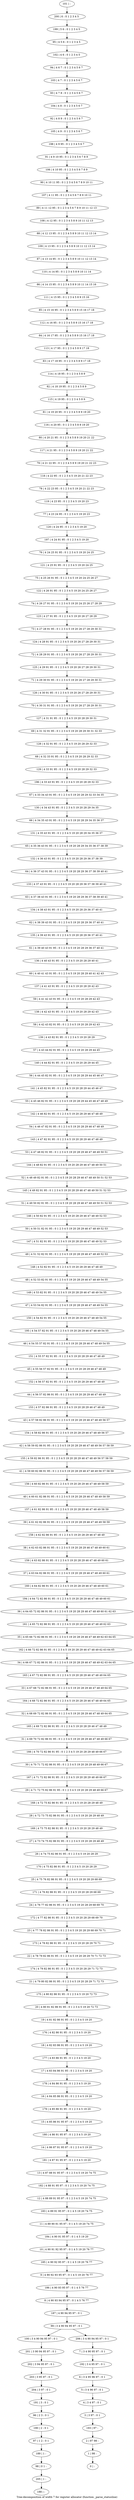 digraph G {
graph [label="Tree-decomposition of width 7 for register allocator (function _parse_statusline)"]
0[label="0 | : "];
1[label="1 | 98 : "];
2[label="2 | 97 98 : "];
3[label="3 | 3 97 : 0 1 "];
4[label="4 | 3 4 97 : 0 1 "];
5[label="5 | 3 4 96 97 : 0 1 "];
6[label="6 | 3 4 95 96 97 : 0 1 "];
7[label="7 | 3 4 90 95 97 : 0 1 "];
8[label="8 | 4 90 93 94 95 97 : 0 1 4 5 76 77 "];
9[label="9 | 4 90 92 93 95 97 : 0 1 4 5 19 20 76 77 "];
10[label="10 | 4 90 91 92 95 97 : 0 1 4 5 19 20 76 77 "];
11[label="11 | 4 89 90 91 95 97 : 0 1 4 5 19 20 74 75 "];
12[label="12 | 4 88 89 91 95 97 : 0 1 2 3 4 5 19 20 74 75 "];
13[label="13 | 4 87 88 91 95 97 : 0 1 2 3 4 5 19 20 74 75 "];
14[label="14 | 4 86 87 91 95 97 : 0 1 2 3 4 5 19 20 "];
15[label="15 | 4 85 86 91 95 97 : 0 1 2 3 4 5 19 20 "];
16[label="16 | 4 84 85 86 91 95 : 0 1 2 3 4 5 19 20 "];
17[label="17 | 4 83 84 86 91 95 : 0 1 2 3 4 5 19 20 "];
18[label="18 | 4 82 83 86 91 95 : 0 1 2 3 4 5 19 20 "];
19[label="19 | 4 81 82 86 91 95 : 0 1 2 3 4 5 19 20 "];
20[label="20 | 4 80 81 82 86 91 95 : 0 1 2 3 4 5 19 20 72 73 "];
21[label="21 | 4 79 80 82 86 91 95 : 0 1 2 3 4 5 19 20 28 29 71 72 73 "];
22[label="22 | 4 78 79 82 86 91 95 : 0 1 2 3 4 5 19 20 28 29 70 71 72 73 "];
23[label="23 | 4 77 78 82 86 91 95 : 0 1 2 3 4 5 19 20 28 29 68 69 70 71 "];
24[label="24 | 4 76 77 82 86 91 95 : 0 1 2 3 4 5 19 20 28 29 68 69 70 "];
25[label="25 | 4 75 76 82 86 91 95 : 0 1 2 3 4 5 19 20 28 29 68 69 "];
26[label="26 | 4 74 75 82 86 91 95 : 0 1 2 3 4 5 19 20 28 29 "];
27[label="27 | 4 73 74 75 82 86 91 95 : 0 1 2 3 4 5 19 20 28 29 48 49 "];
28[label="28 | 4 72 73 75 82 86 91 95 : 0 1 2 3 4 5 19 20 28 29 48 49 "];
29[label="29 | 4 71 72 75 82 86 91 95 : 0 1 2 3 4 5 19 20 28 29 48 49 66 67 "];
30[label="30 | 4 70 71 72 82 86 91 95 : 0 1 2 3 4 5 19 20 28 29 48 49 66 67 "];
31[label="31 | 4 69 70 72 82 86 91 95 : 0 1 2 3 4 5 19 20 28 29 46 47 48 49 66 67 "];
32[label="32 | 4 68 69 72 82 86 91 95 : 0 1 2 3 4 5 19 20 28 29 46 47 48 49 64 65 "];
33[label="33 | 4 67 68 72 82 86 91 95 : 0 1 2 3 4 5 19 20 28 29 46 47 48 49 64 65 "];
34[label="34 | 4 66 67 72 82 86 91 95 : 0 1 2 3 4 5 19 20 28 29 46 47 48 49 62 63 64 65 "];
35[label="35 | 4 65 66 72 82 86 91 95 : 0 1 2 3 4 5 19 20 28 29 46 47 48 49 62 63 64 65 "];
36[label="36 | 4 64 65 72 82 86 91 95 : 0 1 2 3 4 5 19 20 28 29 46 47 48 49 60 61 62 63 "];
37[label="37 | 4 63 64 82 86 91 95 : 0 1 2 3 4 5 19 20 28 29 46 47 48 49 60 61 "];
38[label="38 | 4 62 63 82 86 91 95 : 0 1 2 3 4 5 19 20 28 29 46 47 48 49 60 61 "];
39[label="39 | 4 61 62 82 86 91 95 : 0 1 2 3 4 5 19 20 28 29 46 47 48 49 58 59 "];
40[label="40 | 4 60 61 82 86 91 95 : 0 1 2 3 4 5 19 20 28 29 46 47 48 49 58 59 "];
41[label="41 | 4 59 60 82 86 91 95 : 0 1 2 3 4 5 19 20 28 29 46 47 48 49 56 57 58 59 "];
42[label="42 | 4 58 59 82 86 91 95 : 0 1 2 3 4 5 19 20 28 29 46 47 48 49 56 57 58 59 "];
43[label="43 | 4 57 58 82 86 91 95 : 0 1 2 3 4 5 19 20 28 29 46 47 48 49 56 57 "];
44[label="44 | 4 56 57 82 86 91 95 : 0 1 2 3 4 5 19 20 28 29 46 47 48 49 "];
45[label="45 | 4 55 56 57 82 91 95 : 0 1 2 3 4 5 19 20 28 29 46 47 48 49 "];
46[label="46 | 4 54 55 57 82 91 95 : 0 1 2 3 4 5 19 20 28 29 46 47 48 49 54 55 "];
47[label="47 | 4 53 54 82 91 95 : 0 1 2 3 4 5 19 20 28 29 46 47 48 49 54 55 "];
48[label="48 | 4 52 53 82 91 95 : 0 1 2 3 4 5 19 20 28 29 46 47 48 49 54 55 "];
49[label="49 | 4 51 52 82 91 95 : 0 1 2 3 4 5 19 20 28 29 46 47 48 49 52 53 "];
50[label="50 | 4 50 51 82 91 95 : 0 1 2 3 4 5 19 20 28 29 46 47 48 49 52 53 "];
51[label="51 | 4 49 50 82 91 95 : 0 1 2 3 4 5 19 20 28 29 46 47 48 49 50 51 52 53 "];
52[label="52 | 4 48 49 82 91 95 : 0 1 2 3 4 5 19 20 28 29 46 47 48 49 50 51 52 53 "];
53[label="53 | 4 47 48 82 91 95 : 0 1 2 3 4 5 19 20 28 29 46 47 48 49 50 51 "];
54[label="54 | 4 46 47 82 91 95 : 0 1 2 3 4 5 19 20 28 29 46 47 48 49 "];
55[label="55 | 4 45 46 82 91 95 : 0 1 2 3 4 5 19 20 28 29 44 45 46 47 48 49 "];
56[label="56 | 4 44 45 82 91 95 : 0 1 2 3 4 5 19 20 28 29 44 45 46 47 "];
57[label="57 | 4 43 44 82 91 95 : 0 1 2 3 4 5 19 20 28 29 44 45 "];
58[label="58 | 4 42 43 82 91 95 : 0 1 2 3 4 5 19 20 28 29 42 43 "];
59[label="59 | 4 41 42 43 91 95 : 0 1 2 3 4 5 19 20 28 29 42 43 "];
60[label="60 | 4 40 41 43 91 95 : 0 1 2 3 4 5 19 20 28 29 40 41 42 43 "];
61[label="61 | 4 39 40 43 91 95 : 0 1 2 3 4 5 19 20 28 29 36 37 40 41 "];
62[label="62 | 4 38 39 43 91 95 : 0 1 2 3 4 5 19 20 28 29 36 37 40 41 "];
63[label="63 | 4 37 38 43 91 95 : 0 1 2 3 4 5 19 20 28 29 36 37 38 39 40 41 "];
64[label="64 | 4 36 37 43 91 95 : 0 1 2 3 4 5 19 20 28 29 36 37 38 39 40 41 "];
65[label="65 | 4 35 36 43 91 95 : 0 1 2 3 4 5 19 20 28 29 34 35 36 37 38 39 "];
66[label="66 | 4 34 35 43 91 95 : 0 1 2 3 4 5 19 20 28 29 34 35 36 37 "];
67[label="67 | 4 33 34 43 91 95 : 0 1 2 3 4 5 19 20 28 29 32 33 34 35 "];
68[label="68 | 4 32 33 91 95 : 0 1 2 3 4 5 19 20 28 29 32 33 "];
69[label="69 | 4 31 32 91 95 : 0 1 2 3 4 5 19 20 28 29 30 31 32 33 "];
70[label="70 | 4 30 31 91 95 : 0 1 2 3 4 5 19 20 26 27 28 29 30 31 "];
71[label="71 | 4 29 30 91 95 : 0 1 2 3 4 5 19 20 26 27 28 29 30 31 "];
72[label="72 | 4 28 29 91 95 : 0 1 2 3 4 5 19 20 26 27 28 29 30 31 "];
73[label="73 | 4 27 28 91 95 : 0 1 2 3 4 5 19 20 26 27 28 29 30 31 "];
74[label="74 | 4 26 27 91 95 : 0 1 2 3 4 5 19 20 24 25 26 27 28 29 "];
75[label="75 | 4 25 26 91 95 : 0 1 2 3 4 5 19 20 24 25 26 27 "];
76[label="76 | 4 24 25 91 95 : 0 1 2 3 4 5 19 20 24 25 "];
77[label="77 | 4 23 24 95 : 0 1 2 3 4 5 19 20 23 "];
78[label="78 | 4 22 23 95 : 0 1 2 3 4 5 19 20 21 22 23 "];
79[label="79 | 4 21 22 95 : 0 1 2 3 4 5 8 9 19 20 21 22 23 "];
80[label="80 | 4 20 21 95 : 0 1 2 3 4 5 8 9 19 20 21 22 "];
81[label="81 | 4 19 20 95 : 0 1 2 3 4 5 8 9 19 20 "];
82[label="82 | 4 18 19 95 : 0 1 2 3 4 5 8 9 "];
83[label="83 | 4 17 18 95 : 0 1 2 3 4 5 8 9 17 18 "];
84[label="84 | 4 16 17 95 : 0 1 2 3 4 5 8 9 15 16 17 18 "];
85[label="85 | 4 15 16 95 : 0 1 2 3 4 5 8 9 15 16 17 18 "];
86[label="86 | 4 14 15 95 : 0 1 2 3 4 5 8 9 10 11 14 15 16 "];
87[label="87 | 4 13 14 95 : 0 1 2 3 4 5 8 9 10 11 12 13 14 "];
88[label="88 | 4 12 13 95 : 0 1 2 3 4 5 8 9 10 11 12 13 14 "];
89[label="89 | 4 11 12 95 : 0 1 2 3 4 5 6 7 8 9 10 11 12 13 "];
90[label="90 | 4 10 11 95 : 0 1 2 3 4 5 6 7 8 9 10 11 "];
91[label="91 | 4 9 10 95 : 0 1 2 3 4 5 6 7 8 9 "];
92[label="92 | 4 8 9 : 0 1 2 3 4 5 6 7 "];
93[label="93 | 4 7 8 : 0 1 2 3 4 5 6 7 "];
94[label="94 | 4 6 7 : 0 1 2 3 4 5 6 7 "];
95[label="95 | 4 5 6 : 0 1 2 3 4 5 "];
96[label="96 | 2 3 : 0 1 "];
97[label="97 | 1 2 : 0 1 "];
98[label="98 | 0 1 : "];
99[label="99 | 3 4 90 94 95 97 : 0 1 "];
100[label="100 | 3 4 90 94 95 97 : 0 1 "];
101[label="101 | : "];
102[label="102 | 4 6 : 0 1 2 3 4 5 "];
103[label="103 | 4 7 : 0 1 2 3 4 5 6 7 "];
104[label="104 | 4 8 : 0 1 2 3 4 5 6 7 "];
105[label="105 | 4 9 : 0 1 2 3 4 5 6 7 "];
106[label="106 | 4 10 95 : 0 1 2 3 4 5 6 7 8 9 "];
107[label="107 | 4 11 95 : 0 1 2 3 4 5 6 7 8 9 10 11 "];
108[label="108 | 4 12 95 : 0 1 2 3 4 5 8 9 10 11 12 13 "];
109[label="109 | 4 13 95 : 0 1 2 3 4 5 8 9 10 11 12 13 14 "];
110[label="110 | 4 14 95 : 0 1 2 3 4 5 8 9 10 11 14 "];
111[label="111 | 4 15 95 : 0 1 2 3 4 5 8 9 15 16 "];
112[label="112 | 4 16 95 : 0 1 2 3 4 5 8 9 15 16 17 18 "];
113[label="113 | 4 17 95 : 0 1 2 3 4 5 8 9 17 18 "];
114[label="114 | 4 18 95 : 0 1 2 3 4 5 8 9 "];
115[label="115 | 4 19 95 : 0 1 2 3 4 5 8 9 "];
116[label="116 | 4 20 95 : 0 1 2 3 4 5 8 9 19 20 "];
117[label="117 | 4 21 95 : 0 1 2 3 4 5 8 9 19 20 21 22 "];
118[label="118 | 4 22 95 : 0 1 2 3 4 5 19 20 21 22 23 "];
119[label="119 | 4 23 95 : 0 1 2 3 4 5 19 20 23 "];
120[label="120 | 4 24 95 : 0 1 2 3 4 5 19 20 "];
121[label="121 | 4 25 91 95 : 0 1 2 3 4 5 19 20 24 25 "];
122[label="122 | 4 26 91 95 : 0 1 2 3 4 5 19 20 24 25 26 27 "];
123[label="123 | 4 27 91 95 : 0 1 2 3 4 5 19 20 26 27 28 29 "];
124[label="124 | 4 28 91 95 : 0 1 2 3 4 5 19 20 26 27 28 29 30 31 "];
125[label="125 | 4 29 91 95 : 0 1 2 3 4 5 19 20 26 27 28 29 30 31 "];
126[label="126 | 4 30 91 95 : 0 1 2 3 4 5 19 20 26 27 28 29 30 31 "];
127[label="127 | 4 31 91 95 : 0 1 2 3 4 5 19 20 28 29 30 31 "];
128[label="128 | 4 32 91 95 : 0 1 2 3 4 5 19 20 28 29 32 33 "];
129[label="129 | 4 33 91 95 : 0 1 2 3 4 5 19 20 28 29 32 33 "];
130[label="130 | 4 34 43 91 95 : 0 1 2 3 4 5 19 20 28 29 34 35 "];
131[label="131 | 4 35 43 91 95 : 0 1 2 3 4 5 19 20 28 29 34 35 36 37 "];
132[label="132 | 4 36 43 91 95 : 0 1 2 3 4 5 19 20 28 29 36 37 38 39 "];
133[label="133 | 4 37 43 91 95 : 0 1 2 3 4 5 19 20 28 29 36 37 38 39 40 41 "];
134[label="134 | 4 38 43 91 95 : 0 1 2 3 4 5 19 20 28 29 36 37 40 41 "];
135[label="135 | 4 39 43 91 95 : 0 1 2 3 4 5 19 20 28 29 36 37 40 41 "];
136[label="136 | 4 40 43 91 95 : 0 1 2 3 4 5 19 20 28 29 40 41 "];
137[label="137 | 4 41 43 91 95 : 0 1 2 3 4 5 19 20 28 29 42 43 "];
138[label="138 | 4 42 43 91 95 : 0 1 2 3 4 5 19 20 28 29 42 43 "];
139[label="139 | 4 43 82 91 95 : 0 1 2 3 4 5 19 20 28 29 "];
140[label="140 | 4 44 82 91 95 : 0 1 2 3 4 5 19 20 28 29 44 45 "];
141[label="141 | 4 45 82 91 95 : 0 1 2 3 4 5 19 20 28 29 44 45 46 47 "];
142[label="142 | 4 46 82 91 95 : 0 1 2 3 4 5 19 20 28 29 46 47 48 49 "];
143[label="143 | 4 47 82 91 95 : 0 1 2 3 4 5 19 20 28 29 46 47 48 49 "];
144[label="144 | 4 48 82 91 95 : 0 1 2 3 4 5 19 20 28 29 46 47 48 49 50 51 "];
145[label="145 | 4 49 82 91 95 : 0 1 2 3 4 5 19 20 28 29 46 47 48 49 50 51 52 53 "];
146[label="146 | 4 50 82 91 95 : 0 1 2 3 4 5 19 20 28 29 46 47 48 49 52 53 "];
147[label="147 | 4 51 82 91 95 : 0 1 2 3 4 5 19 20 28 29 46 47 48 49 52 53 "];
148[label="148 | 4 52 82 91 95 : 0 1 2 3 4 5 19 20 28 29 46 47 48 49 "];
149[label="149 | 4 53 82 91 95 : 0 1 2 3 4 5 19 20 28 29 46 47 48 49 54 55 "];
150[label="150 | 4 54 82 91 95 : 0 1 2 3 4 5 19 20 28 29 46 47 48 49 54 55 "];
151[label="151 | 4 55 57 82 91 95 : 0 1 2 3 4 5 19 20 28 29 46 47 48 49 "];
152[label="152 | 4 56 57 82 91 95 : 0 1 2 3 4 5 19 20 28 29 46 47 48 49 "];
153[label="153 | 4 57 82 86 91 95 : 0 1 2 3 4 5 19 20 28 29 46 47 48 49 "];
154[label="154 | 4 58 82 86 91 95 : 0 1 2 3 4 5 19 20 28 29 46 47 48 49 56 57 "];
155[label="155 | 4 59 82 86 91 95 : 0 1 2 3 4 5 19 20 28 29 46 47 48 49 56 57 58 59 "];
156[label="156 | 4 60 82 86 91 95 : 0 1 2 3 4 5 19 20 28 29 46 47 48 49 58 59 "];
157[label="157 | 4 61 82 86 91 95 : 0 1 2 3 4 5 19 20 28 29 46 47 48 49 58 59 "];
158[label="158 | 4 62 82 86 91 95 : 0 1 2 3 4 5 19 20 28 29 46 47 48 49 "];
159[label="159 | 4 63 82 86 91 95 : 0 1 2 3 4 5 19 20 28 29 46 47 48 49 60 61 "];
160[label="160 | 4 64 82 86 91 95 : 0 1 2 3 4 5 19 20 28 29 46 47 48 49 60 61 "];
161[label="161 | 4 65 72 82 86 91 95 : 0 1 2 3 4 5 19 20 28 29 46 47 48 49 62 63 "];
162[label="162 | 4 66 72 82 86 91 95 : 0 1 2 3 4 5 19 20 28 29 46 47 48 49 62 63 64 65 "];
163[label="163 | 4 67 72 82 86 91 95 : 0 1 2 3 4 5 19 20 28 29 46 47 48 49 64 65 "];
164[label="164 | 4 68 72 82 86 91 95 : 0 1 2 3 4 5 19 20 28 29 46 47 48 49 64 65 "];
165[label="165 | 4 69 72 82 86 91 95 : 0 1 2 3 4 5 19 20 28 29 46 47 48 49 "];
166[label="166 | 4 70 72 82 86 91 95 : 0 1 2 3 4 5 19 20 28 29 48 49 66 67 "];
167[label="167 | 4 71 72 82 86 91 95 : 0 1 2 3 4 5 19 20 28 29 48 49 66 67 "];
168[label="168 | 4 72 75 82 86 91 95 : 0 1 2 3 4 5 19 20 28 29 48 49 "];
169[label="169 | 4 73 75 82 86 91 95 : 0 1 2 3 4 5 19 20 28 29 48 49 "];
170[label="170 | 4 75 82 86 91 95 : 0 1 2 3 4 5 19 20 28 29 "];
171[label="171 | 4 76 82 86 91 95 : 0 1 2 3 4 5 19 20 28 29 68 69 "];
172[label="172 | 4 77 82 86 91 95 : 0 1 2 3 4 5 19 20 28 29 68 69 70 "];
173[label="173 | 4 78 82 86 91 95 : 0 1 2 3 4 5 19 20 28 29 70 71 "];
174[label="174 | 4 79 82 86 91 95 : 0 1 2 3 4 5 19 20 28 29 71 72 73 "];
175[label="175 | 4 80 82 86 91 95 : 0 1 2 3 4 5 19 20 72 73 "];
176[label="176 | 4 82 86 91 95 : 0 1 2 3 4 5 19 20 "];
177[label="177 | 4 83 86 91 95 : 0 1 2 3 4 5 19 20 "];
178[label="178 | 4 84 86 91 95 : 0 1 2 3 4 5 19 20 "];
179[label="179 | 4 85 86 91 95 : 0 1 2 3 4 5 19 20 "];
180[label="180 | 4 86 91 95 97 : 0 1 2 3 4 5 19 20 "];
181[label="181 | 4 87 91 95 97 : 0 1 2 3 4 5 19 20 "];
182[label="182 | 4 88 91 95 97 : 0 1 2 3 4 5 19 20 74 75 "];
183[label="183 | 4 89 91 95 97 : 0 1 4 5 19 20 74 75 "];
184[label="184 | 4 90 91 95 97 : 0 1 4 5 19 20 "];
185[label="185 | 4 90 92 95 97 : 0 1 4 5 19 20 76 77 "];
186[label="186 | 4 90 93 95 97 : 0 1 4 5 76 77 "];
187[label="187 | 4 90 94 95 97 : 0 1 "];
188[label="188 | : "];
189[label="189 | 1 : "];
190[label="190 | 2 : 0 1 "];
191[label="191 | 3 : 0 1 "];
192[label="192 | 3 4 95 97 : 0 1 "];
193[label="193 | 97 : "];
194[label="194 | 4 64 72 82 86 91 95 : 0 1 2 3 4 5 19 20 28 29 46 47 48 49 60 61 "];
195[label="195 | 4 54 57 82 91 95 : 0 1 2 3 4 5 19 20 28 29 46 47 48 49 54 55 "];
196[label="196 | 4 33 43 91 95 : 0 1 2 3 4 5 19 20 28 29 32 33 "];
197[label="197 | 4 24 91 95 : 0 1 2 3 4 5 19 20 "];
198[label="198 | 4 9 95 : 0 1 2 3 4 5 6 7 "];
199[label="199 | 5 6 : 0 1 2 3 4 5 "];
200[label="200 | 6 : 0 1 2 3 4 5 "];
201[label="201 | 3 90 94 95 97 : 0 1 "];
202[label="202 | 3 94 95 97 : 0 1 "];
203[label="203 | 3 95 97 : 0 1 "];
204[label="204 | 3 97 : 0 1 "];
205[label="205 | 1 : "];
206[label="206 | 3 4 90 94 95 97 : 0 1 "];
189->98 ;
97->189 ;
190->97 ;
96->190 ;
191->96 ;
100->201 ;
201->202 ;
202->203 ;
204->191 ;
203->204 ;
205->188 ;
98->205 ;
101->200 ;
200->199 ;
199->95 ;
95->102 ;
102->94 ;
94->103 ;
103->93 ;
93->104 ;
104->92 ;
92->105 ;
105->198 ;
198->91 ;
91->106 ;
106->90 ;
90->107 ;
107->89 ;
89->108 ;
108->88 ;
88->109 ;
109->87 ;
87->110 ;
110->86 ;
86->111 ;
111->85 ;
85->112 ;
112->84 ;
84->113 ;
113->83 ;
83->114 ;
114->82 ;
82->115 ;
115->81 ;
81->116 ;
116->80 ;
80->117 ;
117->79 ;
79->118 ;
118->78 ;
78->119 ;
119->77 ;
77->120 ;
120->197 ;
197->76 ;
76->121 ;
121->75 ;
75->122 ;
122->74 ;
74->123 ;
123->73 ;
73->124 ;
124->72 ;
72->125 ;
125->71 ;
71->126 ;
126->70 ;
70->127 ;
127->69 ;
69->128 ;
128->68 ;
68->129 ;
129->196 ;
196->67 ;
67->130 ;
130->66 ;
66->131 ;
131->65 ;
65->132 ;
132->64 ;
64->133 ;
133->63 ;
63->134 ;
134->62 ;
62->135 ;
135->61 ;
61->136 ;
136->60 ;
60->137 ;
137->59 ;
59->138 ;
138->58 ;
58->139 ;
139->57 ;
57->140 ;
140->56 ;
56->141 ;
141->55 ;
55->142 ;
142->54 ;
54->143 ;
143->53 ;
53->144 ;
144->52 ;
52->145 ;
145->51 ;
51->146 ;
146->50 ;
50->147 ;
147->49 ;
49->148 ;
148->48 ;
48->149 ;
149->47 ;
47->150 ;
150->195 ;
195->46 ;
46->151 ;
151->45 ;
45->152 ;
152->44 ;
44->153 ;
153->43 ;
43->154 ;
154->42 ;
42->155 ;
155->41 ;
41->156 ;
156->40 ;
40->157 ;
157->39 ;
39->158 ;
158->38 ;
38->159 ;
159->37 ;
37->160 ;
160->194 ;
194->36 ;
36->161 ;
161->35 ;
35->162 ;
162->34 ;
34->163 ;
163->33 ;
33->164 ;
164->32 ;
32->165 ;
165->31 ;
31->166 ;
166->30 ;
30->167 ;
167->29 ;
29->168 ;
168->28 ;
28->169 ;
169->27 ;
27->26 ;
26->170 ;
170->25 ;
25->171 ;
171->24 ;
24->172 ;
172->23 ;
23->173 ;
173->22 ;
22->174 ;
174->21 ;
21->175 ;
175->20 ;
20->19 ;
19->176 ;
176->18 ;
18->177 ;
177->17 ;
17->178 ;
178->16 ;
16->179 ;
179->15 ;
15->180 ;
180->14 ;
14->181 ;
181->13 ;
13->182 ;
182->12 ;
12->183 ;
183->11 ;
11->184 ;
184->10 ;
10->185 ;
185->9 ;
9->186 ;
186->8 ;
8->187 ;
187->99 ;
7->192 ;
192->6 ;
6->5 ;
5->4 ;
4->3 ;
3->193 ;
193->2 ;
2->1 ;
1->0 ;
206->7 ;
99->100 ;
99->206 ;
}
